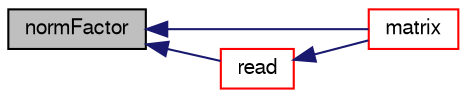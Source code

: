 digraph "normFactor"
{
  bgcolor="transparent";
  edge [fontname="FreeSans",fontsize="10",labelfontname="FreeSans",labelfontsize="10"];
  node [fontname="FreeSans",fontsize="10",shape=record];
  rankdir="LR";
  Node1724 [label="normFactor",height=0.2,width=0.4,color="black", fillcolor="grey75", style="filled", fontcolor="black"];
  Node1724 -> Node1725 [dir="back",color="midnightblue",fontsize="10",style="solid",fontname="FreeSans"];
  Node1725 [label="matrix",height=0.2,width=0.4,color="red",URL="$a26794.html#a3d8232936ba5c586fc9b603eb389a53d"];
  Node1724 -> Node1728 [dir="back",color="midnightblue",fontsize="10",style="solid",fontname="FreeSans"];
  Node1728 [label="read",height=0.2,width=0.4,color="red",URL="$a26794.html#a3ec88212ccd803105175cbbf682fc9ab",tooltip="Read and reset the solver parameters from the given dictionary. "];
  Node1728 -> Node1725 [dir="back",color="midnightblue",fontsize="10",style="solid",fontname="FreeSans"];
}
